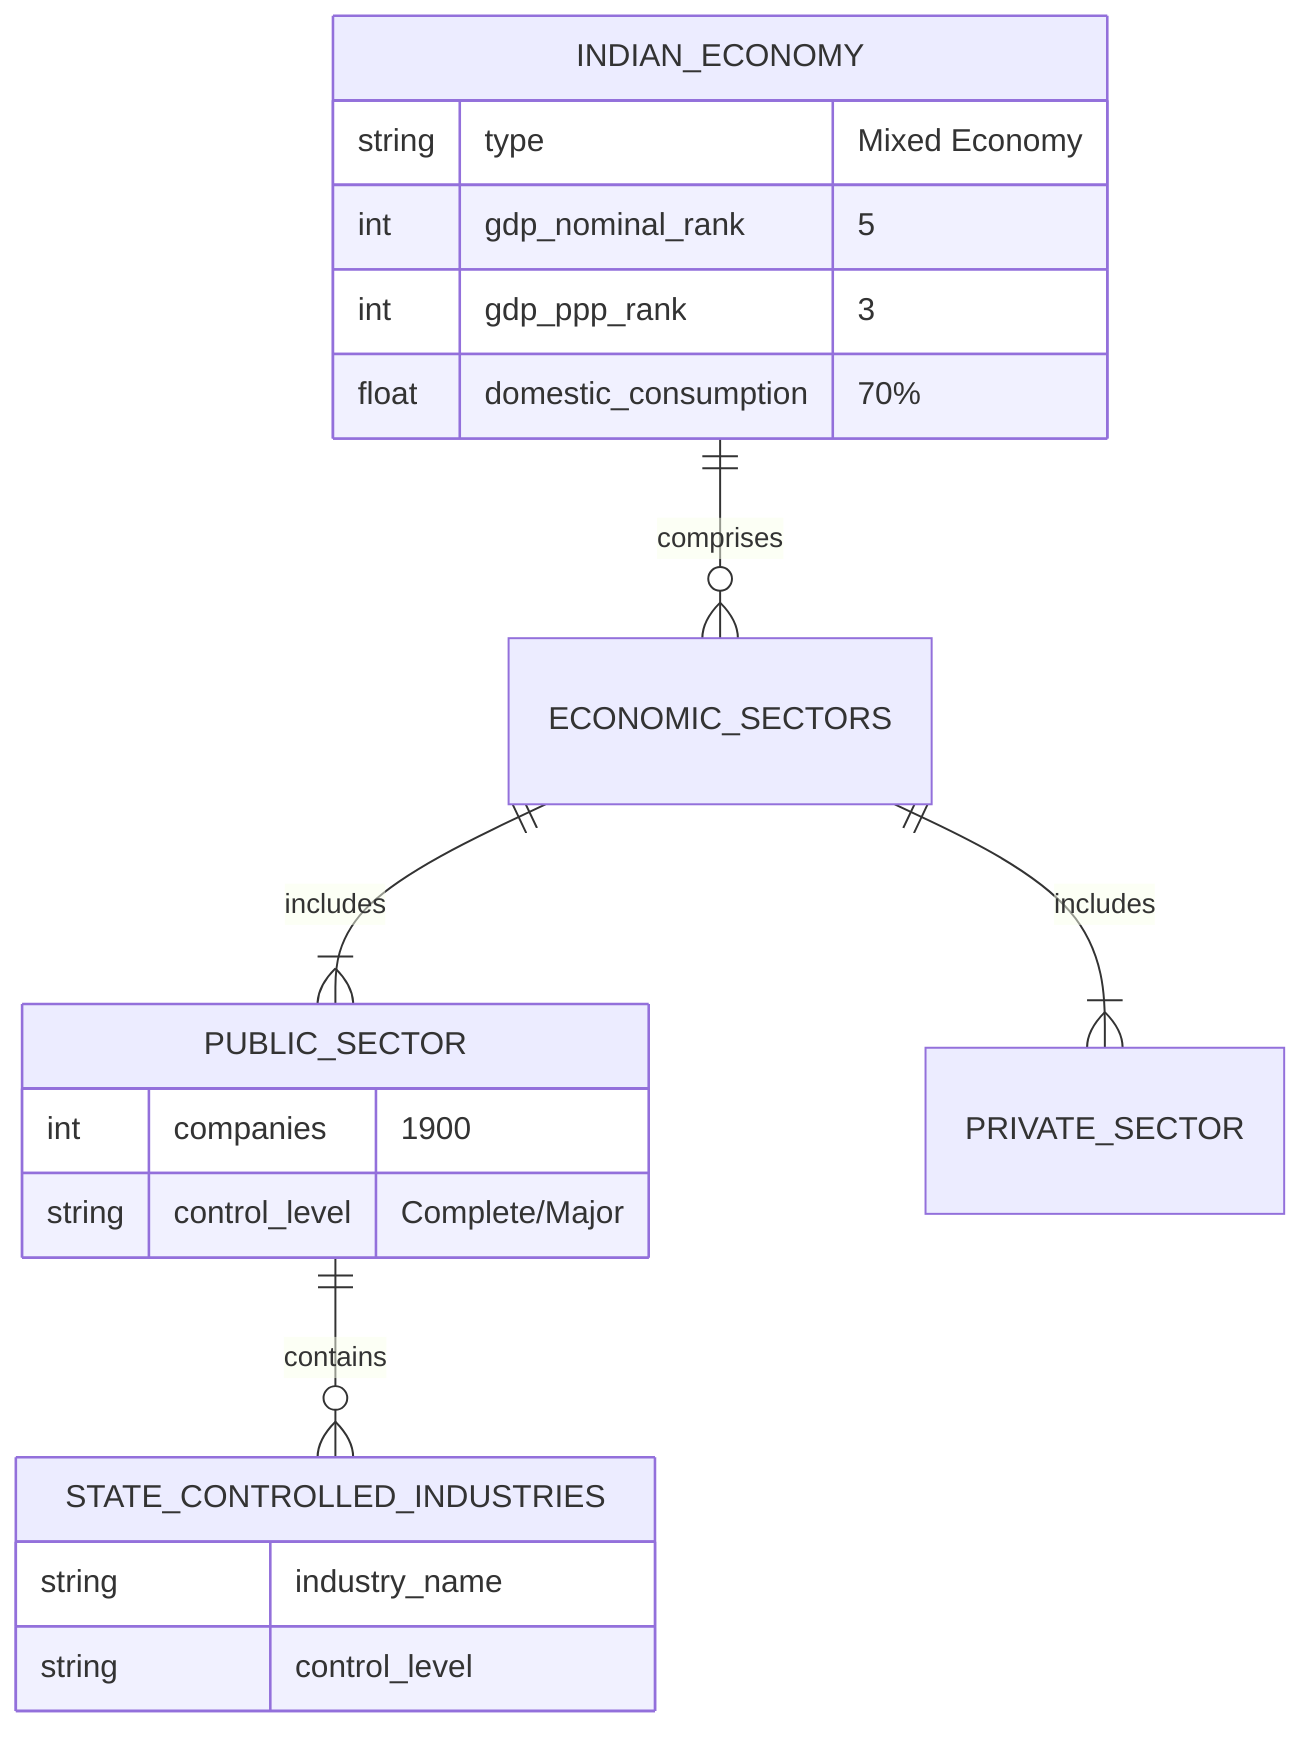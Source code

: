 erDiagram
    INDIAN_ECONOMY {
        string type "Mixed Economy"
        int gdp_nominal_rank "5"
        int gdp_ppp_rank "3"
        float domestic_consumption "70%"
    }
    
    ECONOMIC_SECTORS {
    }
    
    PUBLIC_SECTOR {
        int companies "1900"
        string control_level "Complete/Major"
    }
    
    PRIVATE_SECTOR {
    }
    
    STATE_CONTROLLED_INDUSTRIES {
        string industry_name
        string control_level
    }
    
    INDIAN_ECONOMY ||--o{ ECONOMIC_SECTORS : comprises
    ECONOMIC_SECTORS ||--|{ PUBLIC_SECTOR : includes
    ECONOMIC_SECTORS ||--|{ PRIVATE_SECTOR : includes
    PUBLIC_SECTOR ||--o{ STATE_CONTROLLED_INDUSTRIES : contains